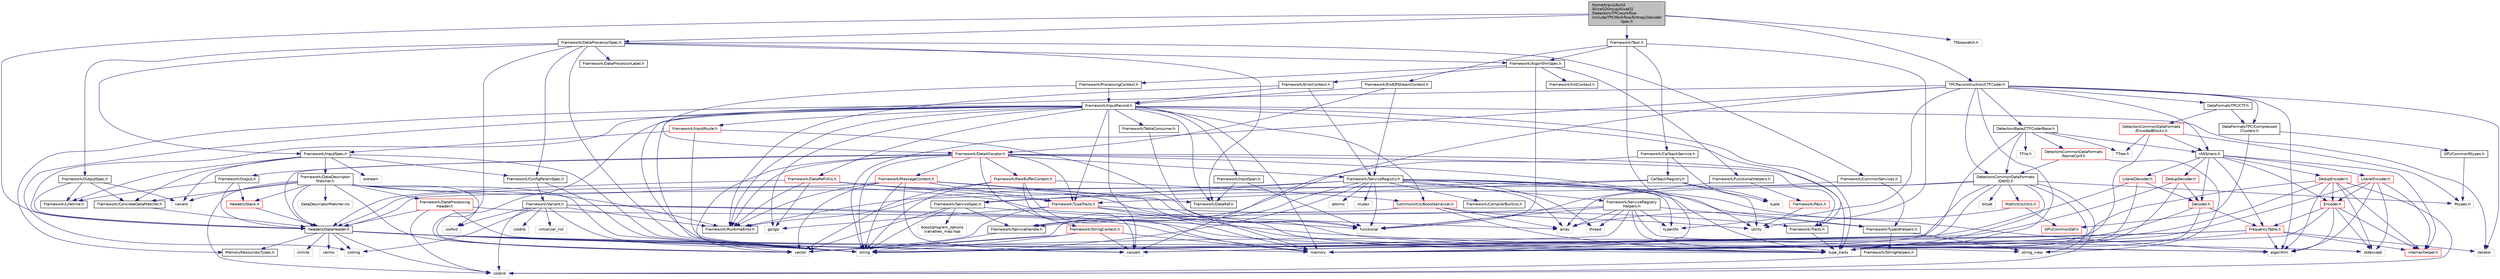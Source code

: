 digraph "/home/travis/build/AliceO2Group/AliceO2/Detectors/TPC/workflow/include/TPCWorkflow/EntropyDecoderSpec.h"
{
 // INTERACTIVE_SVG=YES
  bgcolor="transparent";
  edge [fontname="Helvetica",fontsize="10",labelfontname="Helvetica",labelfontsize="10"];
  node [fontname="Helvetica",fontsize="10",shape=record];
  Node0 [label="/home/travis/build\l/AliceO2Group/AliceO2\l/Detectors/TPC/workflow\l/include/TPCWorkflow/EntropyDecoder\lSpec.h",height=0.2,width=0.4,color="black", fillcolor="grey75", style="filled", fontcolor="black"];
  Node0 -> Node1 [color="midnightblue",fontsize="10",style="solid",fontname="Helvetica"];
  Node1 [label="Framework/DataProcessorSpec.h",height=0.2,width=0.4,color="black",URL="$d0/df4/DataProcessorSpec_8h.html"];
  Node1 -> Node2 [color="midnightblue",fontsize="10",style="solid",fontname="Helvetica"];
  Node2 [label="Framework/AlgorithmSpec.h",height=0.2,width=0.4,color="black",URL="$d0/d14/AlgorithmSpec_8h.html"];
  Node2 -> Node3 [color="midnightblue",fontsize="10",style="solid",fontname="Helvetica"];
  Node3 [label="Framework/ProcessingContext.h",height=0.2,width=0.4,color="black",URL="$de/d6a/ProcessingContext_8h.html"];
  Node3 -> Node4 [color="midnightblue",fontsize="10",style="solid",fontname="Helvetica"];
  Node4 [label="Framework/InputRecord.h",height=0.2,width=0.4,color="black",URL="$d6/d5c/InputRecord_8h.html"];
  Node4 -> Node5 [color="midnightblue",fontsize="10",style="solid",fontname="Helvetica"];
  Node5 [label="Framework/DataRef.h",height=0.2,width=0.4,color="black",URL="$d5/dfb/DataRef_8h.html"];
  Node4 -> Node6 [color="midnightblue",fontsize="10",style="solid",fontname="Helvetica"];
  Node6 [label="Framework/DataRefUtils.h",height=0.2,width=0.4,color="red",URL="$d5/db8/DataRefUtils_8h.html"];
  Node6 -> Node5 [color="midnightblue",fontsize="10",style="solid",fontname="Helvetica"];
  Node6 -> Node22 [color="midnightblue",fontsize="10",style="solid",fontname="Helvetica"];
  Node22 [label="Framework/TypeTraits.h",height=0.2,width=0.4,color="red",URL="$d0/d95/TypeTraits_8h.html"];
  Node22 -> Node23 [color="midnightblue",fontsize="10",style="solid",fontname="Helvetica"];
  Node23 [label="type_traits",height=0.2,width=0.4,color="grey75"];
  Node22 -> Node24 [color="midnightblue",fontsize="10",style="solid",fontname="Helvetica"];
  Node24 [label="vector",height=0.2,width=0.4,color="grey75"];
  Node22 -> Node17 [color="midnightblue",fontsize="10",style="solid",fontname="Helvetica"];
  Node17 [label="memory",height=0.2,width=0.4,color="grey75"];
  Node22 -> Node25 [color="midnightblue",fontsize="10",style="solid",fontname="Helvetica"];
  Node25 [label="Framework/Traits.h",height=0.2,width=0.4,color="black",URL="$db/d31/Traits_8h.html"];
  Node25 -> Node23 [color="midnightblue",fontsize="10",style="solid",fontname="Helvetica"];
  Node22 -> Node28 [color="midnightblue",fontsize="10",style="solid",fontname="Helvetica"];
  Node28 [label="gsl/gsl",height=0.2,width=0.4,color="grey75"];
  Node6 -> Node45 [color="midnightblue",fontsize="10",style="solid",fontname="Helvetica"];
  Node45 [label="Headers/DataHeader.h",height=0.2,width=0.4,color="black",URL="$dc/dcd/DataHeader_8h.html"];
  Node45 -> Node46 [color="midnightblue",fontsize="10",style="solid",fontname="Helvetica"];
  Node46 [label="cstdint",height=0.2,width=0.4,color="grey75"];
  Node45 -> Node17 [color="midnightblue",fontsize="10",style="solid",fontname="Helvetica"];
  Node45 -> Node47 [color="midnightblue",fontsize="10",style="solid",fontname="Helvetica"];
  Node47 [label="cassert",height=0.2,width=0.4,color="grey75"];
  Node45 -> Node48 [color="midnightblue",fontsize="10",style="solid",fontname="Helvetica"];
  Node48 [label="cstring",height=0.2,width=0.4,color="grey75"];
  Node45 -> Node49 [color="midnightblue",fontsize="10",style="solid",fontname="Helvetica"];
  Node49 [label="algorithm",height=0.2,width=0.4,color="grey75"];
  Node45 -> Node50 [color="midnightblue",fontsize="10",style="solid",fontname="Helvetica"];
  Node50 [label="stdexcept",height=0.2,width=0.4,color="grey75"];
  Node45 -> Node51 [color="midnightblue",fontsize="10",style="solid",fontname="Helvetica"];
  Node51 [label="string",height=0.2,width=0.4,color="grey75"];
  Node45 -> Node52 [color="midnightblue",fontsize="10",style="solid",fontname="Helvetica"];
  Node52 [label="climits",height=0.2,width=0.4,color="grey75"];
  Node45 -> Node19 [color="midnightblue",fontsize="10",style="solid",fontname="Helvetica"];
  Node19 [label="MemoryResources/Types.h",height=0.2,width=0.4,color="black",URL="$d7/df8/Types_8h.html"];
  Node45 -> Node53 [color="midnightblue",fontsize="10",style="solid",fontname="Helvetica"];
  Node53 [label="cerrno",height=0.2,width=0.4,color="grey75"];
  Node6 -> Node10 [color="midnightblue",fontsize="10",style="solid",fontname="Helvetica"];
  Node10 [label="Framework/RuntimeError.h",height=0.2,width=0.4,color="black",URL="$d1/d76/RuntimeError_8h.html"];
  Node6 -> Node28 [color="midnightblue",fontsize="10",style="solid",fontname="Helvetica"];
  Node6 -> Node23 [color="midnightblue",fontsize="10",style="solid",fontname="Helvetica"];
  Node4 -> Node84 [color="midnightblue",fontsize="10",style="solid",fontname="Helvetica"];
  Node84 [label="Framework/InputRoute.h",height=0.2,width=0.4,color="red",URL="$d5/d19/InputRoute_8h.html"];
  Node84 -> Node57 [color="midnightblue",fontsize="10",style="solid",fontname="Helvetica"];
  Node57 [label="Framework/InputSpec.h",height=0.2,width=0.4,color="black",URL="$d5/d3f/InputSpec_8h.html"];
  Node57 -> Node54 [color="midnightblue",fontsize="10",style="solid",fontname="Helvetica"];
  Node54 [label="Framework/Lifetime.h",height=0.2,width=0.4,color="black",URL="$dc/dca/Lifetime_8h.html"];
  Node57 -> Node55 [color="midnightblue",fontsize="10",style="solid",fontname="Helvetica"];
  Node55 [label="Framework/ConcreteDataMatcher.h",height=0.2,width=0.4,color="black",URL="$d0/d1b/ConcreteDataMatcher_8h.html"];
  Node55 -> Node45 [color="midnightblue",fontsize="10",style="solid",fontname="Helvetica"];
  Node57 -> Node58 [color="midnightblue",fontsize="10",style="solid",fontname="Helvetica"];
  Node58 [label="Framework/DataDescriptor\lMatcher.h",height=0.2,width=0.4,color="black",URL="$d3/da3/DataDescriptorMatcher_8h.html"];
  Node58 -> Node55 [color="midnightblue",fontsize="10",style="solid",fontname="Helvetica"];
  Node58 -> Node59 [color="midnightblue",fontsize="10",style="solid",fontname="Helvetica"];
  Node59 [label="Framework/DataProcessing\lHeader.h",height=0.2,width=0.4,color="red",URL="$d6/dc9/DataProcessingHeader_8h.html"];
  Node59 -> Node45 [color="midnightblue",fontsize="10",style="solid",fontname="Helvetica"];
  Node59 -> Node46 [color="midnightblue",fontsize="10",style="solid",fontname="Helvetica"];
  Node59 -> Node17 [color="midnightblue",fontsize="10",style="solid",fontname="Helvetica"];
  Node59 -> Node47 [color="midnightblue",fontsize="10",style="solid",fontname="Helvetica"];
  Node58 -> Node10 [color="midnightblue",fontsize="10",style="solid",fontname="Helvetica"];
  Node58 -> Node45 [color="midnightblue",fontsize="10",style="solid",fontname="Helvetica"];
  Node58 -> Node62 [color="midnightblue",fontsize="10",style="solid",fontname="Helvetica"];
  Node62 [label="Headers/Stack.h",height=0.2,width=0.4,color="red",URL="$d4/d00/Headers_2include_2Headers_2Stack_8h.html"];
  Node62 -> Node45 [color="midnightblue",fontsize="10",style="solid",fontname="Helvetica"];
  Node58 -> Node31 [color="midnightblue",fontsize="10",style="solid",fontname="Helvetica"];
  Node31 [label="array",height=0.2,width=0.4,color="grey75"];
  Node58 -> Node46 [color="midnightblue",fontsize="10",style="solid",fontname="Helvetica"];
  Node58 -> Node73 [color="midnightblue",fontsize="10",style="solid",fontname="Helvetica"];
  Node73 [label="iosfwd",height=0.2,width=0.4,color="grey75"];
  Node58 -> Node51 [color="midnightblue",fontsize="10",style="solid",fontname="Helvetica"];
  Node58 -> Node56 [color="midnightblue",fontsize="10",style="solid",fontname="Helvetica"];
  Node56 [label="variant",height=0.2,width=0.4,color="grey75"];
  Node58 -> Node24 [color="midnightblue",fontsize="10",style="solid",fontname="Helvetica"];
  Node58 -> Node74 [color="midnightblue",fontsize="10",style="solid",fontname="Helvetica"];
  Node74 [label="DataDescriptorMatcher.inc",height=0.2,width=0.4,color="grey75"];
  Node57 -> Node75 [color="midnightblue",fontsize="10",style="solid",fontname="Helvetica"];
  Node75 [label="Framework/ConfigParamSpec.h",height=0.2,width=0.4,color="black",URL="$d0/d1c/ConfigParamSpec_8h.html"];
  Node75 -> Node76 [color="midnightblue",fontsize="10",style="solid",fontname="Helvetica"];
  Node76 [label="Framework/Variant.h",height=0.2,width=0.4,color="black",URL="$de/d56/Variant_8h.html"];
  Node76 -> Node10 [color="midnightblue",fontsize="10",style="solid",fontname="Helvetica"];
  Node76 -> Node23 [color="midnightblue",fontsize="10",style="solid",fontname="Helvetica"];
  Node76 -> Node48 [color="midnightblue",fontsize="10",style="solid",fontname="Helvetica"];
  Node76 -> Node46 [color="midnightblue",fontsize="10",style="solid",fontname="Helvetica"];
  Node76 -> Node77 [color="midnightblue",fontsize="10",style="solid",fontname="Helvetica"];
  Node77 [label="cstdlib",height=0.2,width=0.4,color="grey75"];
  Node76 -> Node73 [color="midnightblue",fontsize="10",style="solid",fontname="Helvetica"];
  Node76 -> Node78 [color="midnightblue",fontsize="10",style="solid",fontname="Helvetica"];
  Node78 [label="initializer_list",height=0.2,width=0.4,color="grey75"];
  Node76 -> Node79 [color="midnightblue",fontsize="10",style="solid",fontname="Helvetica"];
  Node79 [label="string_view",height=0.2,width=0.4,color="grey75"];
  Node76 -> Node51 [color="midnightblue",fontsize="10",style="solid",fontname="Helvetica"];
  Node75 -> Node51 [color="midnightblue",fontsize="10",style="solid",fontname="Helvetica"];
  Node57 -> Node51 [color="midnightblue",fontsize="10",style="solid",fontname="Helvetica"];
  Node57 -> Node80 [color="midnightblue",fontsize="10",style="solid",fontname="Helvetica"];
  Node80 [label="ostream",height=0.2,width=0.4,color="grey75"];
  Node57 -> Node56 [color="midnightblue",fontsize="10",style="solid",fontname="Helvetica"];
  Node84 -> Node51 [color="midnightblue",fontsize="10",style="solid",fontname="Helvetica"];
  Node84 -> Node87 [color="midnightblue",fontsize="10",style="solid",fontname="Helvetica"];
  Node87 [label="functional",height=0.2,width=0.4,color="grey75"];
  Node4 -> Node22 [color="midnightblue",fontsize="10",style="solid",fontname="Helvetica"];
  Node4 -> Node89 [color="midnightblue",fontsize="10",style="solid",fontname="Helvetica"];
  Node89 [label="Framework/InputSpan.h",height=0.2,width=0.4,color="black",URL="$da/d0f/InputSpan_8h.html"];
  Node89 -> Node5 [color="midnightblue",fontsize="10",style="solid",fontname="Helvetica"];
  Node89 -> Node87 [color="midnightblue",fontsize="10",style="solid",fontname="Helvetica"];
  Node4 -> Node90 [color="midnightblue",fontsize="10",style="solid",fontname="Helvetica"];
  Node90 [label="Framework/TableConsumer.h",height=0.2,width=0.4,color="black",URL="$dc/d03/TableConsumer_8h.html"];
  Node90 -> Node17 [color="midnightblue",fontsize="10",style="solid",fontname="Helvetica"];
  Node4 -> Node25 [color="midnightblue",fontsize="10",style="solid",fontname="Helvetica"];
  Node4 -> Node10 [color="midnightblue",fontsize="10",style="solid",fontname="Helvetica"];
  Node4 -> Node19 [color="midnightblue",fontsize="10",style="solid",fontname="Helvetica"];
  Node4 -> Node45 [color="midnightblue",fontsize="10",style="solid",fontname="Helvetica"];
  Node4 -> Node29 [color="midnightblue",fontsize="10",style="solid",fontname="Helvetica"];
  Node29 [label="CommonUtils/BoostSerializer.h",height=0.2,width=0.4,color="red",URL="$d7/d91/BoostSerializer_8h.html",tooltip="Templatised boost serializer/deserializer for containers and base types. "];
  Node29 -> Node30 [color="midnightblue",fontsize="10",style="solid",fontname="Helvetica"];
  Node30 [label="utility",height=0.2,width=0.4,color="grey75"];
  Node29 -> Node23 [color="midnightblue",fontsize="10",style="solid",fontname="Helvetica"];
  Node29 -> Node31 [color="midnightblue",fontsize="10",style="solid",fontname="Helvetica"];
  Node29 -> Node24 [color="midnightblue",fontsize="10",style="solid",fontname="Helvetica"];
  Node4 -> Node28 [color="midnightblue",fontsize="10",style="solid",fontname="Helvetica"];
  Node4 -> Node91 [color="midnightblue",fontsize="10",style="solid",fontname="Helvetica"];
  Node91 [label="iterator",height=0.2,width=0.4,color="grey75"];
  Node4 -> Node51 [color="midnightblue",fontsize="10",style="solid",fontname="Helvetica"];
  Node4 -> Node24 [color="midnightblue",fontsize="10",style="solid",fontname="Helvetica"];
  Node4 -> Node48 [color="midnightblue",fontsize="10",style="solid",fontname="Helvetica"];
  Node4 -> Node47 [color="midnightblue",fontsize="10",style="solid",fontname="Helvetica"];
  Node4 -> Node17 [color="midnightblue",fontsize="10",style="solid",fontname="Helvetica"];
  Node4 -> Node23 [color="midnightblue",fontsize="10",style="solid",fontname="Helvetica"];
  Node3 -> Node92 [color="midnightblue",fontsize="10",style="solid",fontname="Helvetica"];
  Node92 [label="Framework/DataAllocator.h",height=0.2,width=0.4,color="red",URL="$d1/d28/DataAllocator_8h.html"];
  Node92 -> Node93 [color="midnightblue",fontsize="10",style="solid",fontname="Helvetica"];
  Node93 [label="Framework/MessageContext.h",height=0.2,width=0.4,color="red",URL="$dc/dc4/MessageContext_8h.html"];
  Node93 -> Node10 [color="midnightblue",fontsize="10",style="solid",fontname="Helvetica"];
  Node93 -> Node22 [color="midnightblue",fontsize="10",style="solid",fontname="Helvetica"];
  Node93 -> Node45 [color="midnightblue",fontsize="10",style="solid",fontname="Helvetica"];
  Node93 -> Node47 [color="midnightblue",fontsize="10",style="solid",fontname="Helvetica"];
  Node93 -> Node87 [color="midnightblue",fontsize="10",style="solid",fontname="Helvetica"];
  Node93 -> Node51 [color="midnightblue",fontsize="10",style="solid",fontname="Helvetica"];
  Node93 -> Node23 [color="midnightblue",fontsize="10",style="solid",fontname="Helvetica"];
  Node93 -> Node24 [color="midnightblue",fontsize="10",style="solid",fontname="Helvetica"];
  Node92 -> Node98 [color="midnightblue",fontsize="10",style="solid",fontname="Helvetica"];
  Node98 [label="Framework/StringContext.h",height=0.2,width=0.4,color="red",URL="$dd/df6/StringContext_8h.html"];
  Node98 -> Node24 [color="midnightblue",fontsize="10",style="solid",fontname="Helvetica"];
  Node98 -> Node47 [color="midnightblue",fontsize="10",style="solid",fontname="Helvetica"];
  Node98 -> Node51 [color="midnightblue",fontsize="10",style="solid",fontname="Helvetica"];
  Node98 -> Node17 [color="midnightblue",fontsize="10",style="solid",fontname="Helvetica"];
  Node92 -> Node99 [color="midnightblue",fontsize="10",style="solid",fontname="Helvetica"];
  Node99 [label="Framework/RawBufferContext.h",height=0.2,width=0.4,color="red",URL="$d8/d25/RawBufferContext_8h.html",tooltip=" "];
  Node99 -> Node29 [color="midnightblue",fontsize="10",style="solid",fontname="Helvetica"];
  Node99 -> Node24 [color="midnightblue",fontsize="10",style="solid",fontname="Helvetica"];
  Node99 -> Node47 [color="midnightblue",fontsize="10",style="solid",fontname="Helvetica"];
  Node99 -> Node51 [color="midnightblue",fontsize="10",style="solid",fontname="Helvetica"];
  Node99 -> Node17 [color="midnightblue",fontsize="10",style="solid",fontname="Helvetica"];
  Node92 -> Node81 [color="midnightblue",fontsize="10",style="solid",fontname="Helvetica"];
  Node81 [label="Framework/Output.h",height=0.2,width=0.4,color="black",URL="$d3/ddf/Output_8h.html"];
  Node81 -> Node45 [color="midnightblue",fontsize="10",style="solid",fontname="Helvetica"];
  Node81 -> Node54 [color="midnightblue",fontsize="10",style="solid",fontname="Helvetica"];
  Node81 -> Node62 [color="midnightblue",fontsize="10",style="solid",fontname="Helvetica"];
  Node92 -> Node22 [color="midnightblue",fontsize="10",style="solid",fontname="Helvetica"];
  Node92 -> Node25 [color="midnightblue",fontsize="10",style="solid",fontname="Helvetica"];
  Node92 -> Node105 [color="midnightblue",fontsize="10",style="solid",fontname="Helvetica"];
  Node105 [label="Framework/ServiceRegistry.h",height=0.2,width=0.4,color="black",URL="$d8/d17/ServiceRegistry_8h.html"];
  Node105 -> Node106 [color="midnightblue",fontsize="10",style="solid",fontname="Helvetica"];
  Node106 [label="Framework/ServiceHandle.h",height=0.2,width=0.4,color="black",URL="$d3/d28/ServiceHandle_8h.html"];
  Node106 -> Node51 [color="midnightblue",fontsize="10",style="solid",fontname="Helvetica"];
  Node105 -> Node107 [color="midnightblue",fontsize="10",style="solid",fontname="Helvetica"];
  Node107 [label="Framework/ServiceSpec.h",height=0.2,width=0.4,color="black",URL="$d4/d61/ServiceSpec_8h.html"];
  Node107 -> Node106 [color="midnightblue",fontsize="10",style="solid",fontname="Helvetica"];
  Node107 -> Node87 [color="midnightblue",fontsize="10",style="solid",fontname="Helvetica"];
  Node107 -> Node51 [color="midnightblue",fontsize="10",style="solid",fontname="Helvetica"];
  Node107 -> Node24 [color="midnightblue",fontsize="10",style="solid",fontname="Helvetica"];
  Node107 -> Node108 [color="midnightblue",fontsize="10",style="solid",fontname="Helvetica"];
  Node108 [label="boost/program_options\l/variables_map.hpp",height=0.2,width=0.4,color="grey75"];
  Node105 -> Node109 [color="midnightblue",fontsize="10",style="solid",fontname="Helvetica"];
  Node109 [label="Framework/ServiceRegistry\lHelpers.h",height=0.2,width=0.4,color="black",URL="$d0/d6d/ServiceRegistryHelpers_8h.html"];
  Node109 -> Node106 [color="midnightblue",fontsize="10",style="solid",fontname="Helvetica"];
  Node109 -> Node110 [color="midnightblue",fontsize="10",style="solid",fontname="Helvetica"];
  Node110 [label="Framework/TypeIdHelpers.h",height=0.2,width=0.4,color="black",URL="$d2/d9a/TypeIdHelpers_8h.html"];
  Node110 -> Node79 [color="midnightblue",fontsize="10",style="solid",fontname="Helvetica"];
  Node110 -> Node111 [color="midnightblue",fontsize="10",style="solid",fontname="Helvetica"];
  Node111 [label="Framework/StringHelpers.h",height=0.2,width=0.4,color="black",URL="$db/dff/StringHelpers_8h.html"];
  Node111 -> Node46 [color="midnightblue",fontsize="10",style="solid",fontname="Helvetica"];
  Node109 -> Node49 [color="midnightblue",fontsize="10",style="solid",fontname="Helvetica"];
  Node109 -> Node31 [color="midnightblue",fontsize="10",style="solid",fontname="Helvetica"];
  Node109 -> Node87 [color="midnightblue",fontsize="10",style="solid",fontname="Helvetica"];
  Node109 -> Node51 [color="midnightblue",fontsize="10",style="solid",fontname="Helvetica"];
  Node109 -> Node23 [color="midnightblue",fontsize="10",style="solid",fontname="Helvetica"];
  Node109 -> Node112 [color="midnightblue",fontsize="10",style="solid",fontname="Helvetica"];
  Node112 [label="typeinfo",height=0.2,width=0.4,color="grey75"];
  Node109 -> Node113 [color="midnightblue",fontsize="10",style="solid",fontname="Helvetica"];
  Node113 [label="thread",height=0.2,width=0.4,color="grey75"];
  Node105 -> Node114 [color="midnightblue",fontsize="10",style="solid",fontname="Helvetica"];
  Node114 [label="Framework/CompilerBuiltins.h",height=0.2,width=0.4,color="black",URL="$d9/de8/CompilerBuiltins_8h.html"];
  Node105 -> Node110 [color="midnightblue",fontsize="10",style="solid",fontname="Helvetica"];
  Node105 -> Node10 [color="midnightblue",fontsize="10",style="solid",fontname="Helvetica"];
  Node105 -> Node49 [color="midnightblue",fontsize="10",style="solid",fontname="Helvetica"];
  Node105 -> Node31 [color="midnightblue",fontsize="10",style="solid",fontname="Helvetica"];
  Node105 -> Node87 [color="midnightblue",fontsize="10",style="solid",fontname="Helvetica"];
  Node105 -> Node51 [color="midnightblue",fontsize="10",style="solid",fontname="Helvetica"];
  Node105 -> Node23 [color="midnightblue",fontsize="10",style="solid",fontname="Helvetica"];
  Node105 -> Node112 [color="midnightblue",fontsize="10",style="solid",fontname="Helvetica"];
  Node105 -> Node113 [color="midnightblue",fontsize="10",style="solid",fontname="Helvetica"];
  Node105 -> Node115 [color="midnightblue",fontsize="10",style="solid",fontname="Helvetica"];
  Node115 [label="atomic",height=0.2,width=0.4,color="grey75"];
  Node105 -> Node18 [color="midnightblue",fontsize="10",style="solid",fontname="Helvetica"];
  Node18 [label="mutex",height=0.2,width=0.4,color="grey75"];
  Node92 -> Node10 [color="midnightblue",fontsize="10",style="solid",fontname="Helvetica"];
  Node92 -> Node45 [color="midnightblue",fontsize="10",style="solid",fontname="Helvetica"];
  Node92 -> Node24 [color="midnightblue",fontsize="10",style="solid",fontname="Helvetica"];
  Node92 -> Node51 [color="midnightblue",fontsize="10",style="solid",fontname="Helvetica"];
  Node92 -> Node30 [color="midnightblue",fontsize="10",style="solid",fontname="Helvetica"];
  Node92 -> Node23 [color="midnightblue",fontsize="10",style="solid",fontname="Helvetica"];
  Node2 -> Node116 [color="midnightblue",fontsize="10",style="solid",fontname="Helvetica"];
  Node116 [label="Framework/ErrorContext.h",height=0.2,width=0.4,color="black",URL="$d7/dad/ErrorContext_8h.html"];
  Node116 -> Node4 [color="midnightblue",fontsize="10",style="solid",fontname="Helvetica"];
  Node116 -> Node105 [color="midnightblue",fontsize="10",style="solid",fontname="Helvetica"];
  Node116 -> Node10 [color="midnightblue",fontsize="10",style="solid",fontname="Helvetica"];
  Node2 -> Node117 [color="midnightblue",fontsize="10",style="solid",fontname="Helvetica"];
  Node117 [label="Framework/InitContext.h",height=0.2,width=0.4,color="black",URL="$d4/d2b/InitContext_8h.html"];
  Node2 -> Node118 [color="midnightblue",fontsize="10",style="solid",fontname="Helvetica"];
  Node118 [label="Framework/FunctionalHelpers.h",height=0.2,width=0.4,color="black",URL="$de/d9b/FunctionalHelpers_8h.html"];
  Node118 -> Node119 [color="midnightblue",fontsize="10",style="solid",fontname="Helvetica"];
  Node119 [label="Framework/Pack.h",height=0.2,width=0.4,color="red",URL="$dd/dce/Pack_8h.html"];
  Node119 -> Node30 [color="midnightblue",fontsize="10",style="solid",fontname="Helvetica"];
  Node118 -> Node87 [color="midnightblue",fontsize="10",style="solid",fontname="Helvetica"];
  Node2 -> Node87 [color="midnightblue",fontsize="10",style="solid",fontname="Helvetica"];
  Node1 -> Node75 [color="midnightblue",fontsize="10",style="solid",fontname="Helvetica"];
  Node1 -> Node120 [color="midnightblue",fontsize="10",style="solid",fontname="Helvetica"];
  Node120 [label="Framework/DataProcessorLabel.h",height=0.2,width=0.4,color="black",URL="$d1/df2/DataProcessorLabel_8h.html"];
  Node1 -> Node5 [color="midnightblue",fontsize="10",style="solid",fontname="Helvetica"];
  Node1 -> Node57 [color="midnightblue",fontsize="10",style="solid",fontname="Helvetica"];
  Node1 -> Node44 [color="midnightblue",fontsize="10",style="solid",fontname="Helvetica"];
  Node44 [label="Framework/OutputSpec.h",height=0.2,width=0.4,color="black",URL="$db/d2d/OutputSpec_8h.html"];
  Node44 -> Node45 [color="midnightblue",fontsize="10",style="solid",fontname="Helvetica"];
  Node44 -> Node54 [color="midnightblue",fontsize="10",style="solid",fontname="Helvetica"];
  Node44 -> Node55 [color="midnightblue",fontsize="10",style="solid",fontname="Helvetica"];
  Node44 -> Node56 [color="midnightblue",fontsize="10",style="solid",fontname="Helvetica"];
  Node1 -> Node121 [color="midnightblue",fontsize="10",style="solid",fontname="Helvetica"];
  Node121 [label="Framework/CommonServices.h",height=0.2,width=0.4,color="black",URL="$d8/d02/CommonServices_8h.html"];
  Node121 -> Node107 [color="midnightblue",fontsize="10",style="solid",fontname="Helvetica"];
  Node121 -> Node110 [color="midnightblue",fontsize="10",style="solid",fontname="Helvetica"];
  Node1 -> Node51 [color="midnightblue",fontsize="10",style="solid",fontname="Helvetica"];
  Node1 -> Node24 [color="midnightblue",fontsize="10",style="solid",fontname="Helvetica"];
  Node0 -> Node122 [color="midnightblue",fontsize="10",style="solid",fontname="Helvetica"];
  Node122 [label="Framework/Task.h",height=0.2,width=0.4,color="black",URL="$df/d4f/Task_8h.html"];
  Node122 -> Node2 [color="midnightblue",fontsize="10",style="solid",fontname="Helvetica"];
  Node122 -> Node123 [color="midnightblue",fontsize="10",style="solid",fontname="Helvetica"];
  Node123 [label="Framework/CallbackService.h",height=0.2,width=0.4,color="black",URL="$d9/d7f/CallbackService_8h.html"];
  Node123 -> Node124 [color="midnightblue",fontsize="10",style="solid",fontname="Helvetica"];
  Node124 [label="CallbackRegistry.h",height=0.2,width=0.4,color="black",URL="$d7/d3e/CallbackRegistry_8h.html",tooltip="A generic registry for callbacks. "];
  Node124 -> Node22 [color="midnightblue",fontsize="10",style="solid",fontname="Helvetica"];
  Node124 -> Node10 [color="midnightblue",fontsize="10",style="solid",fontname="Helvetica"];
  Node124 -> Node125 [color="midnightblue",fontsize="10",style="solid",fontname="Helvetica"];
  Node125 [label="tuple",height=0.2,width=0.4,color="grey75"];
  Node124 -> Node30 [color="midnightblue",fontsize="10",style="solid",fontname="Helvetica"];
  Node123 -> Node106 [color="midnightblue",fontsize="10",style="solid",fontname="Helvetica"];
  Node123 -> Node125 [color="midnightblue",fontsize="10",style="solid",fontname="Helvetica"];
  Node122 -> Node126 [color="midnightblue",fontsize="10",style="solid",fontname="Helvetica"];
  Node126 [label="Framework/EndOfStreamContext.h",height=0.2,width=0.4,color="black",URL="$d0/d77/EndOfStreamContext_8h.html"];
  Node126 -> Node4 [color="midnightblue",fontsize="10",style="solid",fontname="Helvetica"];
  Node126 -> Node105 [color="midnightblue",fontsize="10",style="solid",fontname="Helvetica"];
  Node126 -> Node92 [color="midnightblue",fontsize="10",style="solid",fontname="Helvetica"];
  Node122 -> Node30 [color="midnightblue",fontsize="10",style="solid",fontname="Helvetica"];
  Node122 -> Node17 [color="midnightblue",fontsize="10",style="solid",fontname="Helvetica"];
  Node0 -> Node45 [color="midnightblue",fontsize="10",style="solid",fontname="Helvetica"];
  Node0 -> Node127 [color="midnightblue",fontsize="10",style="solid",fontname="Helvetica"];
  Node127 [label="TPCReconstruction/CTFCoder.h",height=0.2,width=0.4,color="black",URL="$d9/de3/TPC_2reconstruction_2include_2TPCReconstruction_2CTFCoder_8h.html"];
  Node127 -> Node49 [color="midnightblue",fontsize="10",style="solid",fontname="Helvetica"];
  Node127 -> Node91 [color="midnightblue",fontsize="10",style="solid",fontname="Helvetica"];
  Node127 -> Node51 [color="midnightblue",fontsize="10",style="solid",fontname="Helvetica"];
  Node127 -> Node47 [color="midnightblue",fontsize="10",style="solid",fontname="Helvetica"];
  Node127 -> Node23 [color="midnightblue",fontsize="10",style="solid",fontname="Helvetica"];
  Node127 -> Node112 [color="midnightblue",fontsize="10",style="solid",fontname="Helvetica"];
  Node127 -> Node24 [color="midnightblue",fontsize="10",style="solid",fontname="Helvetica"];
  Node127 -> Node128 [color="midnightblue",fontsize="10",style="solid",fontname="Helvetica"];
  Node128 [label="DataFormatsTPC/CTF.h",height=0.2,width=0.4,color="black",URL="$d8/d9c/TPC_2include_2DataFormatsTPC_2CTF_8h.html"];
  Node128 -> Node129 [color="midnightblue",fontsize="10",style="solid",fontname="Helvetica"];
  Node129 [label="DetectorsCommonDataFormats\l/EncodedBlocks.h",height=0.2,width=0.4,color="red",URL="$da/d91/EncodedBlocks_8h.html"];
  Node129 -> Node23 [color="midnightblue",fontsize="10",style="solid",fontname="Helvetica"];
  Node129 -> Node130 [color="midnightblue",fontsize="10",style="solid",fontname="Helvetica"];
  Node130 [label="Rtypes.h",height=0.2,width=0.4,color="grey75"];
  Node129 -> Node131 [color="midnightblue",fontsize="10",style="solid",fontname="Helvetica"];
  Node131 [label="rANS/rans.h",height=0.2,width=0.4,color="black",URL="$d4/de7/rans_8h.html",tooltip="header for public api "];
  Node131 -> Node132 [color="midnightblue",fontsize="10",style="solid",fontname="Helvetica"];
  Node132 [label="FrequencyTable.h",height=0.2,width=0.4,color="red",URL="$dd/d65/FrequencyTable_8h.html",tooltip="Histogram to depict frequencies of source symbols for rANS compression. "];
  Node132 -> Node49 [color="midnightblue",fontsize="10",style="solid",fontname="Helvetica"];
  Node132 -> Node47 [color="midnightblue",fontsize="10",style="solid",fontname="Helvetica"];
  Node132 -> Node91 [color="midnightblue",fontsize="10",style="solid",fontname="Helvetica"];
  Node132 -> Node23 [color="midnightblue",fontsize="10",style="solid",fontname="Helvetica"];
  Node132 -> Node24 [color="midnightblue",fontsize="10",style="solid",fontname="Helvetica"];
  Node132 -> Node137 [color="midnightblue",fontsize="10",style="solid",fontname="Helvetica"];
  Node137 [label="internal/helper.h",height=0.2,width=0.4,color="red",URL="$d4/da1/helper_8h.html",tooltip="various helper functions "];
  Node131 -> Node138 [color="midnightblue",fontsize="10",style="solid",fontname="Helvetica"];
  Node138 [label="Encoder.h",height=0.2,width=0.4,color="red",URL="$dd/d74/Utilities_2rANS_2include_2rANS_2Encoder_8h.html"];
  Node138 -> Node17 [color="midnightblue",fontsize="10",style="solid",fontname="Helvetica"];
  Node138 -> Node49 [color="midnightblue",fontsize="10",style="solid",fontname="Helvetica"];
  Node138 -> Node50 [color="midnightblue",fontsize="10",style="solid",fontname="Helvetica"];
  Node138 -> Node137 [color="midnightblue",fontsize="10",style="solid",fontname="Helvetica"];
  Node138 -> Node132 [color="midnightblue",fontsize="10",style="solid",fontname="Helvetica"];
  Node131 -> Node145 [color="midnightblue",fontsize="10",style="solid",fontname="Helvetica"];
  Node145 [label="Decoder.h",height=0.2,width=0.4,color="red",URL="$dc/d62/Utilities_2rANS_2include_2rANS_2Decoder_8h.html"];
  Node145 -> Node23 [color="midnightblue",fontsize="10",style="solid",fontname="Helvetica"];
  Node145 -> Node17 [color="midnightblue",fontsize="10",style="solid",fontname="Helvetica"];
  Node145 -> Node132 [color="midnightblue",fontsize="10",style="solid",fontname="Helvetica"];
  Node131 -> Node148 [color="midnightblue",fontsize="10",style="solid",fontname="Helvetica"];
  Node148 [label="DedupEncoder.h",height=0.2,width=0.4,color="red",URL="$d5/ddf/DedupEncoder_8h.html"];
  Node148 -> Node138 [color="midnightblue",fontsize="10",style="solid",fontname="Helvetica"];
  Node148 -> Node17 [color="midnightblue",fontsize="10",style="solid",fontname="Helvetica"];
  Node148 -> Node49 [color="midnightblue",fontsize="10",style="solid",fontname="Helvetica"];
  Node148 -> Node46 [color="midnightblue",fontsize="10",style="solid",fontname="Helvetica"];
  Node148 -> Node51 [color="midnightblue",fontsize="10",style="solid",fontname="Helvetica"];
  Node148 -> Node50 [color="midnightblue",fontsize="10",style="solid",fontname="Helvetica"];
  Node148 -> Node137 [color="midnightblue",fontsize="10",style="solid",fontname="Helvetica"];
  Node131 -> Node149 [color="midnightblue",fontsize="10",style="solid",fontname="Helvetica"];
  Node149 [label="DedupDecoder.h",height=0.2,width=0.4,color="red",URL="$da/da6/DedupDecoder_8h.html"];
  Node149 -> Node145 [color="midnightblue",fontsize="10",style="solid",fontname="Helvetica"];
  Node149 -> Node23 [color="midnightblue",fontsize="10",style="solid",fontname="Helvetica"];
  Node149 -> Node51 [color="midnightblue",fontsize="10",style="solid",fontname="Helvetica"];
  Node131 -> Node150 [color="midnightblue",fontsize="10",style="solid",fontname="Helvetica"];
  Node150 [label="LiteralEncoder.h",height=0.2,width=0.4,color="red",URL="$d9/de1/LiteralEncoder_8h.html"];
  Node150 -> Node138 [color="midnightblue",fontsize="10",style="solid",fontname="Helvetica"];
  Node150 -> Node17 [color="midnightblue",fontsize="10",style="solid",fontname="Helvetica"];
  Node150 -> Node49 [color="midnightblue",fontsize="10",style="solid",fontname="Helvetica"];
  Node150 -> Node50 [color="midnightblue",fontsize="10",style="solid",fontname="Helvetica"];
  Node150 -> Node137 [color="midnightblue",fontsize="10",style="solid",fontname="Helvetica"];
  Node131 -> Node151 [color="midnightblue",fontsize="10",style="solid",fontname="Helvetica"];
  Node151 [label="LiteralDecoder.h",height=0.2,width=0.4,color="red",URL="$df/dfe/LiteralDecoder_8h.html"];
  Node151 -> Node145 [color="midnightblue",fontsize="10",style="solid",fontname="Helvetica"];
  Node151 -> Node23 [color="midnightblue",fontsize="10",style="solid",fontname="Helvetica"];
  Node151 -> Node51 [color="midnightblue",fontsize="10",style="solid",fontname="Helvetica"];
  Node131 -> Node137 [color="midnightblue",fontsize="10",style="solid",fontname="Helvetica"];
  Node129 -> Node152 [color="midnightblue",fontsize="10",style="solid",fontname="Helvetica"];
  Node152 [label="TTree.h",height=0.2,width=0.4,color="grey75"];
  Node128 -> Node156 [color="midnightblue",fontsize="10",style="solid",fontname="Helvetica"];
  Node156 [label="DataFormatsTPC/Compressed\lClusters.h",height=0.2,width=0.4,color="black",URL="$d2/d7d/CompressedClusters_8h.html",tooltip="Container to store compressed TPC cluster data. "];
  Node156 -> Node157 [color="midnightblue",fontsize="10",style="solid",fontname="Helvetica"];
  Node157 [label="GPUCommonDef.h",height=0.2,width=0.4,color="red",URL="$df/d21/GPUCommonDef_8h.html"];
  Node156 -> Node160 [color="midnightblue",fontsize="10",style="solid",fontname="Helvetica"];
  Node160 [label="GPUCommonRtypes.h",height=0.2,width=0.4,color="black",URL="$d2/d45/GPUCommonRtypes_8h.html"];
  Node160 -> Node130 [color="midnightblue",fontsize="10",style="solid",fontname="Helvetica"];
  Node127 -> Node156 [color="midnightblue",fontsize="10",style="solid",fontname="Helvetica"];
  Node127 -> Node161 [color="midnightblue",fontsize="10",style="solid",fontname="Helvetica"];
  Node161 [label="DetectorsCommonDataFormats\l/DetID.h",height=0.2,width=0.4,color="black",URL="$d6/d31/DetID_8h.html"];
  Node161 -> Node130 [color="midnightblue",fontsize="10",style="solid",fontname="Helvetica"];
  Node161 -> Node31 [color="midnightblue",fontsize="10",style="solid",fontname="Helvetica"];
  Node161 -> Node162 [color="midnightblue",fontsize="10",style="solid",fontname="Helvetica"];
  Node162 [label="bitset",height=0.2,width=0.4,color="grey75"];
  Node161 -> Node47 [color="midnightblue",fontsize="10",style="solid",fontname="Helvetica"];
  Node161 -> Node46 [color="midnightblue",fontsize="10",style="solid",fontname="Helvetica"];
  Node161 -> Node79 [color="midnightblue",fontsize="10",style="solid",fontname="Helvetica"];
  Node161 -> Node51 [color="midnightblue",fontsize="10",style="solid",fontname="Helvetica"];
  Node161 -> Node23 [color="midnightblue",fontsize="10",style="solid",fontname="Helvetica"];
  Node161 -> Node163 [color="midnightblue",fontsize="10",style="solid",fontname="Helvetica"];
  Node163 [label="MathUtils/Utils.h",height=0.2,width=0.4,color="red",URL="$d9/d52/Common_2MathUtils_2include_2MathUtils_2Utils_8h.html"];
  Node163 -> Node31 [color="midnightblue",fontsize="10",style="solid",fontname="Helvetica"];
  Node163 -> Node157 [color="midnightblue",fontsize="10",style="solid",fontname="Helvetica"];
  Node161 -> Node45 [color="midnightblue",fontsize="10",style="solid",fontname="Helvetica"];
  Node127 -> Node166 [color="midnightblue",fontsize="10",style="solid",fontname="Helvetica"];
  Node166 [label="DetectorsBase/CTFCoderBase.h",height=0.2,width=0.4,color="black",URL="$d4/dbb/CTFCoderBase_8h.html",tooltip="Declarations for CTFCoderBase class (support of external dictionaries) "];
  Node166 -> Node17 [color="midnightblue",fontsize="10",style="solid",fontname="Helvetica"];
  Node166 -> Node167 [color="midnightblue",fontsize="10",style="solid",fontname="Helvetica"];
  Node167 [label="TFile.h",height=0.2,width=0.4,color="grey75"];
  Node166 -> Node152 [color="midnightblue",fontsize="10",style="solid",fontname="Helvetica"];
  Node166 -> Node161 [color="midnightblue",fontsize="10",style="solid",fontname="Helvetica"];
  Node166 -> Node168 [color="midnightblue",fontsize="10",style="solid",fontname="Helvetica"];
  Node168 [label="DetectorsCommonDataFormats\l/NameConf.h",height=0.2,width=0.4,color="red",URL="$d7/d61/NameConf_8h.html",tooltip="Definition of the Names Generator class. "];
  Node168 -> Node161 [color="midnightblue",fontsize="10",style="solid",fontname="Helvetica"];
  Node168 -> Node79 [color="midnightblue",fontsize="10",style="solid",fontname="Helvetica"];
  Node166 -> Node131 [color="midnightblue",fontsize="10",style="solid",fontname="Helvetica"];
  Node127 -> Node131 [color="midnightblue",fontsize="10",style="solid",fontname="Helvetica"];
  Node0 -> Node169 [color="midnightblue",fontsize="10",style="solid",fontname="Helvetica"];
  Node169 [label="TStopwatch.h",height=0.2,width=0.4,color="grey75"];
}
